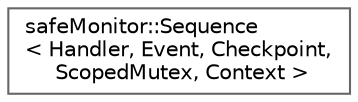 digraph "Graphical Class Hierarchy"
{
 // LATEX_PDF_SIZE
  bgcolor="transparent";
  edge [fontname=Helvetica,fontsize=10,labelfontname=Helvetica,labelfontsize=10];
  node [fontname=Helvetica,fontsize=10,shape=box,height=0.2,width=0.4];
  rankdir="LR";
  Node0 [id="Node000000",label="safeMonitor::Sequence\l\< Handler, Event, Checkpoint,\l ScopedMutex, Context \>",height=0.2,width=0.4,color="grey40", fillcolor="white", style="filled",URL="$d4/d16/classsafeMonitor_1_1Sequence.html",tooltip=" "];
}
